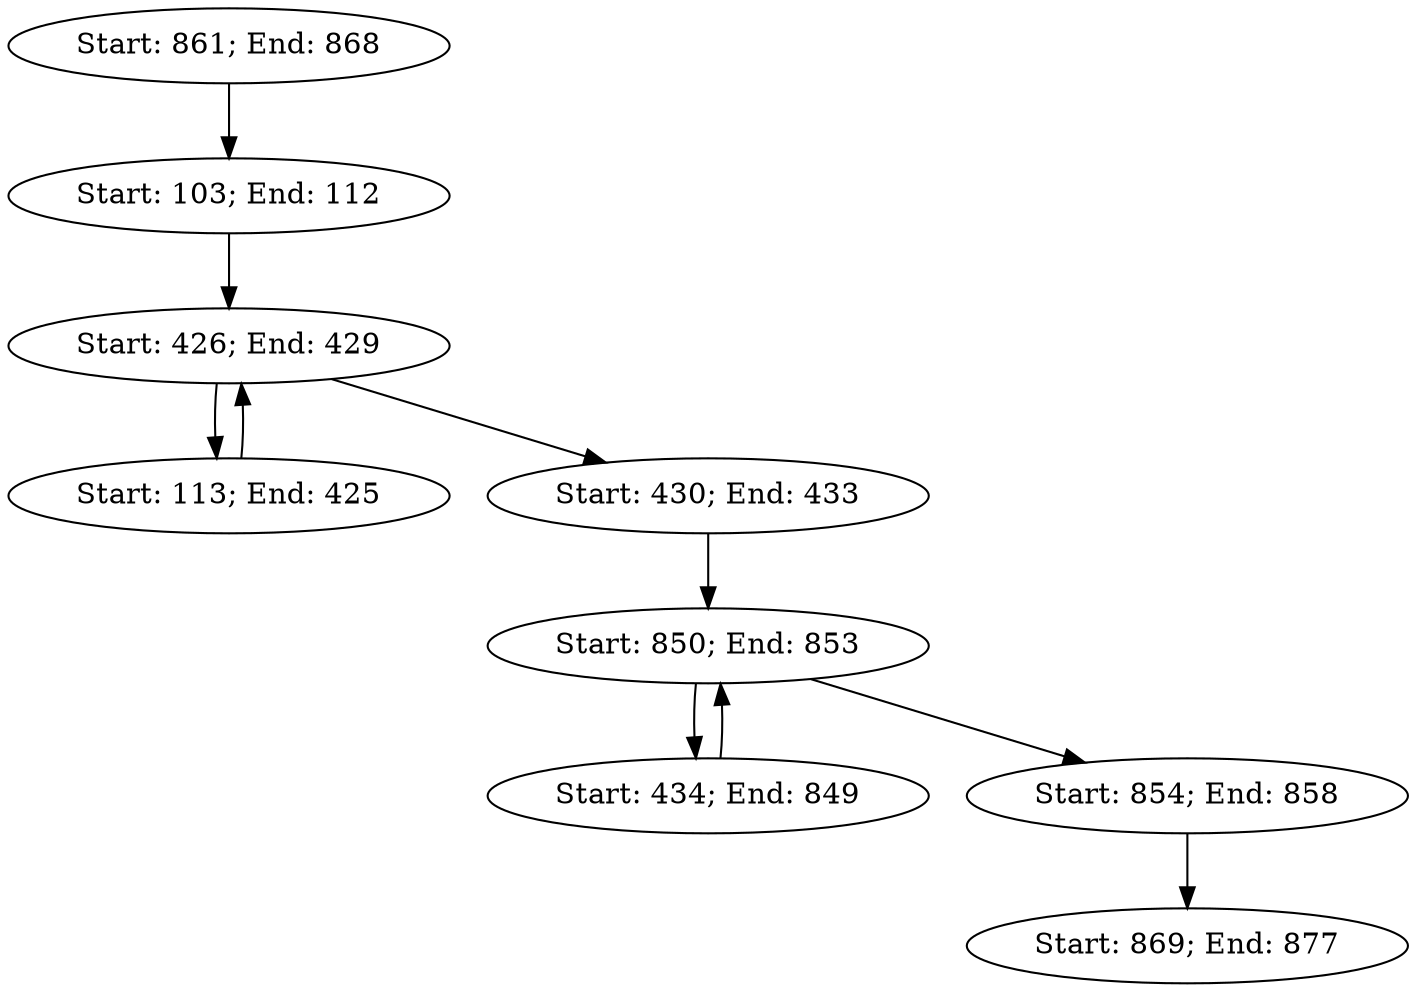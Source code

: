 strict digraph "" {
	node [label="\N"];
	0	[block="Basic Block starting at line 861 with 8 instructions",
		label="Start: 861; End: 868"];
	2	[block="Basic Block starting at line 103 with 10 instructions",
		label="Start: 103; End: 112"];
	0 -> 2;
	1	[block="Basic Block starting at line 869 with 9 instructions",
		label="Start: 869; End: 877"];
	4	[block="Basic Block starting at line 426 with 4 instructions",
		label="Start: 426; End: 429"];
	2 -> 4;
	3	[block="Basic Block starting at line 113 with 313 instructions",
		label="Start: 113; End: 425"];
	3 -> 4;
	4 -> 3;
	5	[block="Basic Block starting at line 430 with 4 instructions",
		label="Start: 430; End: 433"];
	4 -> 5;
	7	[block="Basic Block starting at line 850 with 4 instructions",
		label="Start: 850; End: 853"];
	5 -> 7;
	6	[block="Basic Block starting at line 434 with 416 instructions",
		label="Start: 434; End: 849"];
	6 -> 7;
	7 -> 6;
	8	[block="Basic Block starting at line 854 with 5 instructions",
		label="Start: 854; End: 858"];
	7 -> 8;
	8 -> 1;
}
